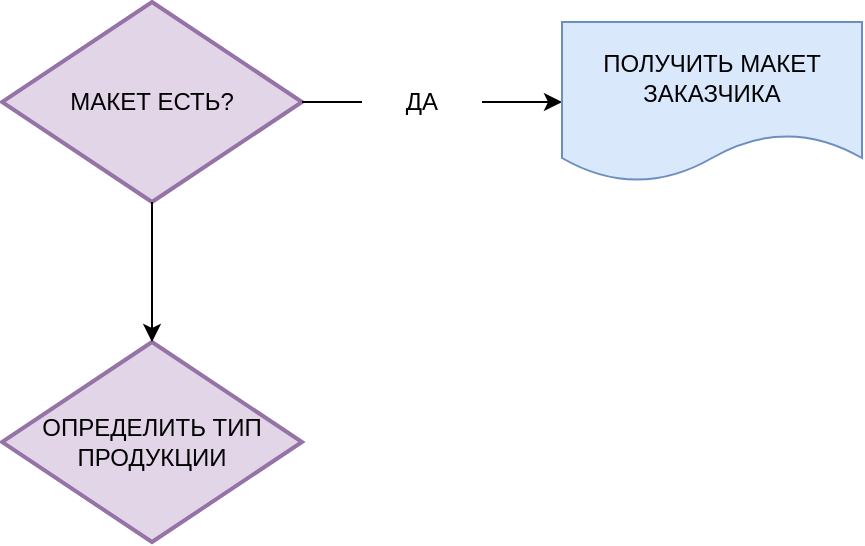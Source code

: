 <mxfile version="20.5.3" type="github"><diagram id="dB8TMNruD3Fy-GJrsDSB" name="Страница 1"><mxGraphModel dx="782" dy="738" grid="1" gridSize="10" guides="1" tooltips="1" connect="1" arrows="1" fold="1" page="1" pageScale="1" pageWidth="827" pageHeight="1169" math="0" shadow="0"><root><mxCell id="0"/><mxCell id="1" parent="0"/><mxCell id="aPFewjXXcg2kjlntAhk0-1" value="МАКЕТ ЕСТЬ?" style="strokeWidth=2;html=1;shape=mxgraph.flowchart.decision;whiteSpace=wrap;fillColor=#e1d5e7;strokeColor=#9673a6;" vertex="1" parent="1"><mxGeometry x="280" y="70" width="150" height="100" as="geometry"/></mxCell><mxCell id="aPFewjXXcg2kjlntAhk0-2" value="" style="endArrow=classic;html=1;rounded=0;exitX=1;exitY=0.5;exitDx=0;exitDy=0;exitPerimeter=0;entryX=0;entryY=0.5;entryDx=0;entryDy=0;startArrow=none;" edge="1" parent="1" source="aPFewjXXcg2kjlntAhk0-4" target="aPFewjXXcg2kjlntAhk0-3"><mxGeometry width="50" height="50" relative="1" as="geometry"><mxPoint x="380" y="410" as="sourcePoint"/><mxPoint x="480" y="120" as="targetPoint"/></mxGeometry></mxCell><mxCell id="aPFewjXXcg2kjlntAhk0-3" value="ПОЛУЧИТЬ МАКЕТ ЗАКАЗЧИКА" style="shape=document;whiteSpace=wrap;html=1;boundedLbl=1;fillColor=#dae8fc;strokeColor=#6c8ebf;" vertex="1" parent="1"><mxGeometry x="560" y="80" width="150" height="80" as="geometry"/></mxCell><mxCell id="aPFewjXXcg2kjlntAhk0-4" value="ДА" style="text;html=1;strokeColor=none;fillColor=none;align=center;verticalAlign=middle;whiteSpace=wrap;rounded=0;" vertex="1" parent="1"><mxGeometry x="460" y="105" width="60" height="30" as="geometry"/></mxCell><mxCell id="aPFewjXXcg2kjlntAhk0-5" value="" style="endArrow=none;html=1;rounded=0;exitX=1;exitY=0.5;exitDx=0;exitDy=0;exitPerimeter=0;entryX=0;entryY=0.5;entryDx=0;entryDy=0;" edge="1" parent="1" source="aPFewjXXcg2kjlntAhk0-1" target="aPFewjXXcg2kjlntAhk0-4"><mxGeometry width="50" height="50" relative="1" as="geometry"><mxPoint x="430" y="120" as="sourcePoint"/><mxPoint x="560" y="120" as="targetPoint"/></mxGeometry></mxCell><mxCell id="aPFewjXXcg2kjlntAhk0-6" value="ОПРЕДЕЛИТЬ ТИП ПРОДУКЦИИ" style="strokeWidth=2;html=1;shape=mxgraph.flowchart.decision;whiteSpace=wrap;fillColor=#e1d5e7;strokeColor=#9673a6;" vertex="1" parent="1"><mxGeometry x="280" y="240" width="150" height="100" as="geometry"/></mxCell><mxCell id="aPFewjXXcg2kjlntAhk0-10" value="" style="endArrow=classic;html=1;rounded=0;exitX=0.5;exitY=1;exitDx=0;exitDy=0;exitPerimeter=0;entryX=0.5;entryY=0;entryDx=0;entryDy=0;entryPerimeter=0;" edge="1" parent="1" source="aPFewjXXcg2kjlntAhk0-1" target="aPFewjXXcg2kjlntAhk0-6"><mxGeometry width="50" height="50" relative="1" as="geometry"><mxPoint x="380" y="400" as="sourcePoint"/><mxPoint x="430" y="350" as="targetPoint"/></mxGeometry></mxCell></root></mxGraphModel></diagram></mxfile>